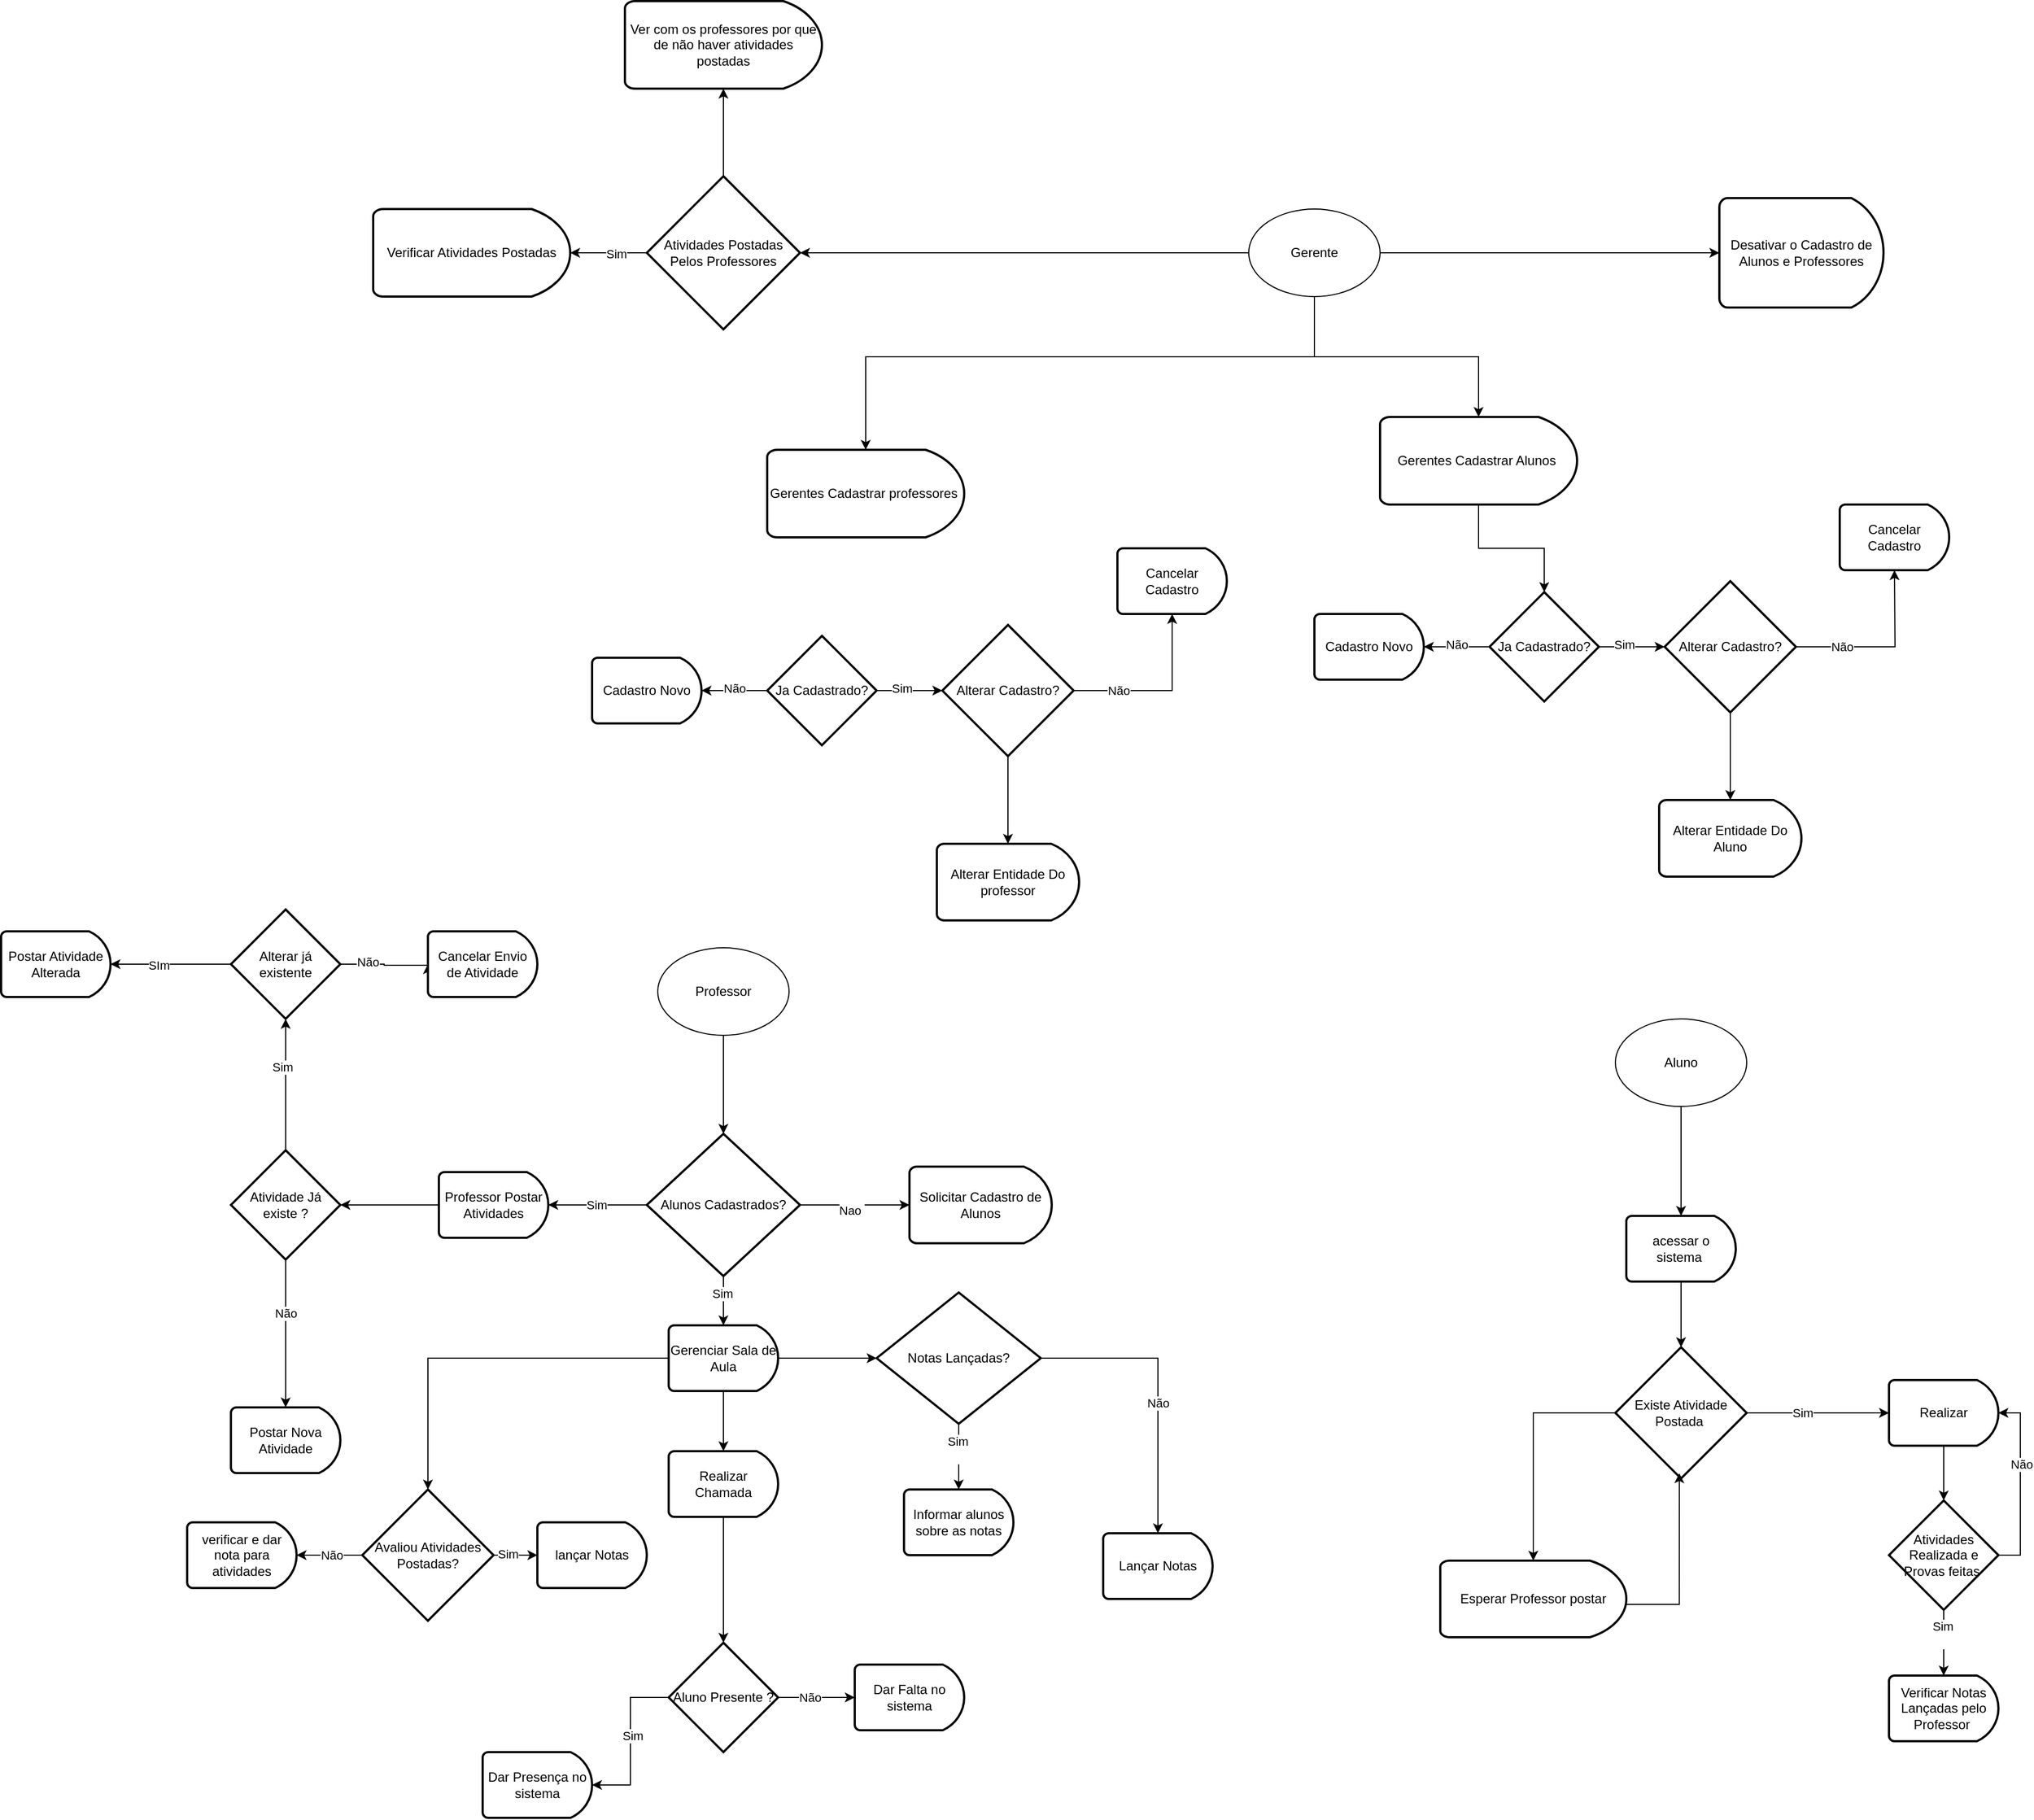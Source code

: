 <mxfile version="24.2.1" type="google">
  <diagram name="Página-1" id="Yb0hDS23cBhXOpqAHQGt">
    <mxGraphModel grid="1" page="1" gridSize="10" guides="1" tooltips="1" connect="1" arrows="1" fold="1" pageScale="1" pageWidth="827" pageHeight="1169" math="0" shadow="0">
      <root>
        <mxCell id="0" />
        <mxCell id="1" parent="0" />
        <mxCell id="ZUgNhIM9SgQCQhcOn5kj-23" style="edgeStyle=orthogonalEdgeStyle;rounded=0;orthogonalLoop=1;jettySize=auto;html=1;entryX=0.5;entryY=0;entryDx=0;entryDy=0;entryPerimeter=0;" edge="1" parent="1">
          <mxGeometry relative="1" as="geometry">
            <mxPoint x="480" y="560" as="sourcePoint" />
          </mxGeometry>
        </mxCell>
        <mxCell id="ZUgNhIM9SgQCQhcOn5kj-28" value="" style="edgeStyle=orthogonalEdgeStyle;rounded=0;orthogonalLoop=1;jettySize=auto;html=1;" edge="1" parent="1">
          <mxGeometry relative="1" as="geometry">
            <mxPoint x="580" y="670" as="targetPoint" />
          </mxGeometry>
        </mxCell>
        <mxCell id="ZUgNhIM9SgQCQhcOn5kj-43" style="edgeStyle=orthogonalEdgeStyle;rounded=0;orthogonalLoop=1;jettySize=auto;html=1;" edge="1" parent="1">
          <mxGeometry relative="1" as="geometry">
            <mxPoint x="720" y="700" as="sourcePoint" />
          </mxGeometry>
        </mxCell>
        <mxCell id="ZUgNhIM9SgQCQhcOn5kj-44" style="edgeStyle=orthogonalEdgeStyle;rounded=0;orthogonalLoop=1;jettySize=auto;html=1;entryX=0.5;entryY=0;entryDx=0;entryDy=0;entryPerimeter=0;" edge="1" parent="1">
          <mxGeometry relative="1" as="geometry">
            <mxPoint x="720" y="910" as="targetPoint" />
          </mxGeometry>
        </mxCell>
        <mxCell id="ZUgNhIM9SgQCQhcOn5kj-45" value="Sim" style="edgeLabel;html=1;align=center;verticalAlign=middle;resizable=0;points=[];" connectable="0" vertex="1" parent="ZUgNhIM9SgQCQhcOn5kj-44">
          <mxGeometry x="-0.194" relative="1" as="geometry">
            <mxPoint as="offset" />
          </mxGeometry>
        </mxCell>
        <mxCell id="ZUgNhIM9SgQCQhcOn5kj-48" style="edgeStyle=orthogonalEdgeStyle;rounded=0;orthogonalLoop=1;jettySize=auto;html=1;entryX=1;entryY=0.5;entryDx=0;entryDy=0;entryPerimeter=0;" edge="1" parent="1">
          <mxGeometry relative="1" as="geometry">
            <mxPoint x="770" y="670" as="targetPoint" />
            <Array as="points">
              <mxPoint x="790" y="800" />
              <mxPoint x="790" y="670" />
            </Array>
          </mxGeometry>
        </mxCell>
        <mxCell id="ZUgNhIM9SgQCQhcOn5kj-49" value="Não" style="edgeLabel;html=1;align=center;verticalAlign=middle;resizable=0;points=[];" connectable="0" vertex="1" parent="ZUgNhIM9SgQCQhcOn5kj-48">
          <mxGeometry x="0.283" y="-3" relative="1" as="geometry">
            <mxPoint as="offset" />
          </mxGeometry>
        </mxCell>
        <mxCell id="ZUgNhIM9SgQCQhcOn5kj-83" style="edgeStyle=orthogonalEdgeStyle;rounded=0;orthogonalLoop=1;jettySize=auto;html=1;" edge="1" parent="1" source="ZUgNhIM9SgQCQhcOn5kj-51" target="ZUgNhIM9SgQCQhcOn5kj-76">
          <mxGeometry relative="1" as="geometry" />
        </mxCell>
        <mxCell id="ZUgNhIM9SgQCQhcOn5kj-51" value="Professor" style="ellipse;whiteSpace=wrap;html=1;" vertex="1" parent="1">
          <mxGeometry x="320" y="295" width="120" height="80" as="geometry" />
        </mxCell>
        <mxCell id="ZUgNhIM9SgQCQhcOn5kj-68" style="edgeStyle=orthogonalEdgeStyle;rounded=0;orthogonalLoop=1;jettySize=auto;html=1;" edge="1" parent="1" source="ZUgNhIM9SgQCQhcOn5kj-52" target="ZUgNhIM9SgQCQhcOn5kj-63">
          <mxGeometry relative="1" as="geometry" />
        </mxCell>
        <mxCell id="ZUgNhIM9SgQCQhcOn5kj-52" value="Aluno" style="ellipse;whiteSpace=wrap;html=1;" vertex="1" parent="1">
          <mxGeometry x="1195" y="360" width="120" height="80" as="geometry" />
        </mxCell>
        <mxCell id="ZUgNhIM9SgQCQhcOn5kj-95" style="edgeStyle=orthogonalEdgeStyle;rounded=0;orthogonalLoop=1;jettySize=auto;html=1;" edge="1" parent="1" source="ZUgNhIM9SgQCQhcOn5kj-53" target="ZUgNhIM9SgQCQhcOn5kj-94">
          <mxGeometry relative="1" as="geometry" />
        </mxCell>
        <mxCell id="ZUgNhIM9SgQCQhcOn5kj-105" style="edgeStyle=orthogonalEdgeStyle;rounded=0;orthogonalLoop=1;jettySize=auto;html=1;" edge="1" parent="1" source="ZUgNhIM9SgQCQhcOn5kj-53" target="ZUgNhIM9SgQCQhcOn5kj-104">
          <mxGeometry relative="1" as="geometry" />
        </mxCell>
        <mxCell id="ZUgNhIM9SgQCQhcOn5kj-53" value="Gerente" style="ellipse;whiteSpace=wrap;html=1;" vertex="1" parent="1">
          <mxGeometry x="860" y="-380" width="120" height="80" as="geometry" />
        </mxCell>
        <mxCell id="ZUgNhIM9SgQCQhcOn5kj-61" style="edgeStyle=orthogonalEdgeStyle;rounded=0;orthogonalLoop=1;jettySize=auto;html=1;" edge="1" parent="1" source="ZUgNhIM9SgQCQhcOn5kj-53" target="ZUgNhIM9SgQCQhcOn5kj-56">
          <mxGeometry relative="1" as="geometry">
            <mxPoint x="920.027" y="-180" as="sourcePoint" />
            <Array as="points">
              <mxPoint x="920" y="-245" />
              <mxPoint x="510" y="-245" />
            </Array>
          </mxGeometry>
        </mxCell>
        <mxCell id="ZUgNhIM9SgQCQhcOn5kj-62" style="edgeStyle=orthogonalEdgeStyle;rounded=0;orthogonalLoop=1;jettySize=auto;html=1;" edge="1" parent="1" source="ZUgNhIM9SgQCQhcOn5kj-53" target="ZUgNhIM9SgQCQhcOn5kj-57">
          <mxGeometry relative="1" as="geometry">
            <mxPoint x="920.027" y="-180" as="sourcePoint" />
          </mxGeometry>
        </mxCell>
        <mxCell id="ZUgNhIM9SgQCQhcOn5kj-56" value="Gerentes Cadastrar professores&amp;nbsp;" style="strokeWidth=2;html=1;shape=mxgraph.flowchart.delay;whiteSpace=wrap;" vertex="1" parent="1">
          <mxGeometry x="420" y="-160" width="180" height="80" as="geometry" />
        </mxCell>
        <mxCell id="ZUgNhIM9SgQCQhcOn5kj-139" style="edgeStyle=orthogonalEdgeStyle;rounded=0;orthogonalLoop=1;jettySize=auto;html=1;" edge="1" parent="1" source="ZUgNhIM9SgQCQhcOn5kj-57" target="ZUgNhIM9SgQCQhcOn5kj-131">
          <mxGeometry relative="1" as="geometry" />
        </mxCell>
        <mxCell id="ZUgNhIM9SgQCQhcOn5kj-57" value="Gerentes Cadastrar Alunos&amp;nbsp;" style="strokeWidth=2;html=1;shape=mxgraph.flowchart.delay;whiteSpace=wrap;" vertex="1" parent="1">
          <mxGeometry x="980" y="-190" width="180" height="80" as="geometry" />
        </mxCell>
        <mxCell id="ZUgNhIM9SgQCQhcOn5kj-69" style="edgeStyle=orthogonalEdgeStyle;rounded=0;orthogonalLoop=1;jettySize=auto;html=1;" edge="1" parent="1" source="ZUgNhIM9SgQCQhcOn5kj-63" target="ZUgNhIM9SgQCQhcOn5kj-64">
          <mxGeometry relative="1" as="geometry" />
        </mxCell>
        <mxCell id="ZUgNhIM9SgQCQhcOn5kj-63" value="acessar o sistema&amp;nbsp;" style="strokeWidth=2;html=1;shape=mxgraph.flowchart.delay;whiteSpace=wrap;" vertex="1" parent="1">
          <mxGeometry x="1205" y="540" width="100" height="60" as="geometry" />
        </mxCell>
        <mxCell id="ZUgNhIM9SgQCQhcOn5kj-70" style="edgeStyle=orthogonalEdgeStyle;rounded=0;orthogonalLoop=1;jettySize=auto;html=1;" edge="1" parent="1" source="ZUgNhIM9SgQCQhcOn5kj-64" target="ZUgNhIM9SgQCQhcOn5kj-65">
          <mxGeometry relative="1" as="geometry" />
        </mxCell>
        <mxCell id="ZUgNhIM9SgQCQhcOn5kj-176" value="Sim" style="edgeLabel;html=1;align=center;verticalAlign=middle;resizable=0;points=[];" connectable="0" vertex="1" parent="ZUgNhIM9SgQCQhcOn5kj-70">
          <mxGeometry x="-0.221" relative="1" as="geometry">
            <mxPoint as="offset" />
          </mxGeometry>
        </mxCell>
        <mxCell id="ZUgNhIM9SgQCQhcOn5kj-177" style="edgeStyle=orthogonalEdgeStyle;rounded=0;orthogonalLoop=1;jettySize=auto;html=1;" edge="1" parent="1" source="ZUgNhIM9SgQCQhcOn5kj-64" target="ZUgNhIM9SgQCQhcOn5kj-178">
          <mxGeometry relative="1" as="geometry">
            <mxPoint x="1115" y="855" as="targetPoint" />
            <Array as="points">
              <mxPoint x="1120" y="720" />
            </Array>
          </mxGeometry>
        </mxCell>
        <mxCell id="ZUgNhIM9SgQCQhcOn5kj-64" value="Existe Atividade Postada&amp;nbsp;" style="strokeWidth=2;html=1;shape=mxgraph.flowchart.decision;whiteSpace=wrap;" vertex="1" parent="1">
          <mxGeometry x="1195" y="660" width="120" height="120" as="geometry" />
        </mxCell>
        <mxCell id="ZUgNhIM9SgQCQhcOn5kj-71" style="edgeStyle=orthogonalEdgeStyle;rounded=0;orthogonalLoop=1;jettySize=auto;html=1;" edge="1" parent="1" source="ZUgNhIM9SgQCQhcOn5kj-65" target="ZUgNhIM9SgQCQhcOn5kj-67">
          <mxGeometry relative="1" as="geometry" />
        </mxCell>
        <mxCell id="ZUgNhIM9SgQCQhcOn5kj-65" value="Realizar" style="strokeWidth=2;html=1;shape=mxgraph.flowchart.delay;whiteSpace=wrap;" vertex="1" parent="1">
          <mxGeometry x="1445" y="690" width="100" height="60" as="geometry" />
        </mxCell>
        <mxCell id="ZUgNhIM9SgQCQhcOn5kj-66" value="Verificar Notas Lançadas pelo Professor&amp;nbsp;" style="strokeWidth=2;html=1;shape=mxgraph.flowchart.delay;whiteSpace=wrap;" vertex="1" parent="1">
          <mxGeometry x="1445" y="960" width="100" height="60" as="geometry" />
        </mxCell>
        <mxCell id="ZUgNhIM9SgQCQhcOn5kj-72" style="edgeStyle=orthogonalEdgeStyle;rounded=0;orthogonalLoop=1;jettySize=auto;html=1;" edge="1" parent="1" source="ZUgNhIM9SgQCQhcOn5kj-67" target="ZUgNhIM9SgQCQhcOn5kj-66">
          <mxGeometry relative="1" as="geometry" />
        </mxCell>
        <mxCell id="ZUgNhIM9SgQCQhcOn5kj-142" value="Sim&lt;div&gt;&lt;br&gt;&lt;/div&gt;" style="edgeLabel;html=1;align=center;verticalAlign=middle;resizable=0;points=[];" connectable="0" vertex="1" parent="ZUgNhIM9SgQCQhcOn5kj-72">
          <mxGeometry x="-0.27" y="-1" relative="1" as="geometry">
            <mxPoint as="offset" />
          </mxGeometry>
        </mxCell>
        <mxCell id="ZUgNhIM9SgQCQhcOn5kj-67" value="Atividades Realizada e Provas feitas&amp;nbsp;" style="strokeWidth=2;html=1;shape=mxgraph.flowchart.decision;whiteSpace=wrap;" vertex="1" parent="1">
          <mxGeometry x="1445" y="800" width="100" height="100" as="geometry" />
        </mxCell>
        <mxCell id="ZUgNhIM9SgQCQhcOn5kj-86" style="edgeStyle=orthogonalEdgeStyle;rounded=0;orthogonalLoop=1;jettySize=auto;html=1;" edge="1" parent="1" source="ZUgNhIM9SgQCQhcOn5kj-76" target="ZUgNhIM9SgQCQhcOn5kj-77">
          <mxGeometry relative="1" as="geometry" />
        </mxCell>
        <mxCell id="ZUgNhIM9SgQCQhcOn5kj-87" value="Sim" style="edgeLabel;html=1;align=center;verticalAlign=middle;resizable=0;points=[];" connectable="0" vertex="1" parent="ZUgNhIM9SgQCQhcOn5kj-86">
          <mxGeometry x="0.021" relative="1" as="geometry">
            <mxPoint as="offset" />
          </mxGeometry>
        </mxCell>
        <mxCell id="ZUgNhIM9SgQCQhcOn5kj-88" style="edgeStyle=orthogonalEdgeStyle;rounded=0;orthogonalLoop=1;jettySize=auto;html=1;" edge="1" parent="1" source="ZUgNhIM9SgQCQhcOn5kj-76" target="ZUgNhIM9SgQCQhcOn5kj-80">
          <mxGeometry relative="1" as="geometry" />
        </mxCell>
        <mxCell id="ZUgNhIM9SgQCQhcOn5kj-126" value="Sim" style="edgeLabel;html=1;align=center;verticalAlign=middle;resizable=0;points=[];" connectable="0" vertex="1" parent="ZUgNhIM9SgQCQhcOn5kj-88">
          <mxGeometry x="-0.319" y="-1" relative="1" as="geometry">
            <mxPoint as="offset" />
          </mxGeometry>
        </mxCell>
        <mxCell id="ZUgNhIM9SgQCQhcOn5kj-123" style="edgeStyle=orthogonalEdgeStyle;rounded=0;orthogonalLoop=1;jettySize=auto;html=1;" edge="1" parent="1" source="ZUgNhIM9SgQCQhcOn5kj-76" target="ZUgNhIM9SgQCQhcOn5kj-125">
          <mxGeometry relative="1" as="geometry">
            <mxPoint x="640.0" y="530" as="targetPoint" />
          </mxGeometry>
        </mxCell>
        <mxCell id="ZUgNhIM9SgQCQhcOn5kj-124" value="Nao&amp;nbsp;" style="edgeLabel;html=1;align=center;verticalAlign=middle;resizable=0;points=[];" connectable="0" vertex="1" parent="ZUgNhIM9SgQCQhcOn5kj-123">
          <mxGeometry x="-0.066" y="-5" relative="1" as="geometry">
            <mxPoint as="offset" />
          </mxGeometry>
        </mxCell>
        <mxCell id="ZUgNhIM9SgQCQhcOn5kj-76" value="Alunos Cadastrados?" style="strokeWidth=2;html=1;shape=mxgraph.flowchart.decision;whiteSpace=wrap;" vertex="1" parent="1">
          <mxGeometry x="310" y="465" width="140" height="130" as="geometry" />
        </mxCell>
        <mxCell id="ZUgNhIM9SgQCQhcOn5kj-144" style="edgeStyle=orthogonalEdgeStyle;rounded=0;orthogonalLoop=1;jettySize=auto;html=1;" edge="1" parent="1" source="ZUgNhIM9SgQCQhcOn5kj-77" target="ZUgNhIM9SgQCQhcOn5kj-143">
          <mxGeometry relative="1" as="geometry" />
        </mxCell>
        <mxCell id="ZUgNhIM9SgQCQhcOn5kj-77" value="Professor Postar Atividades" style="strokeWidth=2;html=1;shape=mxgraph.flowchart.delay;whiteSpace=wrap;" vertex="1" parent="1">
          <mxGeometry x="120" y="500" width="100" height="60" as="geometry" />
        </mxCell>
        <mxCell id="ZUgNhIM9SgQCQhcOn5kj-90" style="edgeStyle=orthogonalEdgeStyle;rounded=0;orthogonalLoop=1;jettySize=auto;html=1;" edge="1" parent="1" source="ZUgNhIM9SgQCQhcOn5kj-80" target="ZUgNhIM9SgQCQhcOn5kj-82">
          <mxGeometry relative="1" as="geometry" />
        </mxCell>
        <mxCell id="ZUgNhIM9SgQCQhcOn5kj-159" style="edgeStyle=orthogonalEdgeStyle;rounded=0;orthogonalLoop=1;jettySize=auto;html=1;" edge="1" parent="1" source="ZUgNhIM9SgQCQhcOn5kj-80" target="ZUgNhIM9SgQCQhcOn5kj-158">
          <mxGeometry relative="1" as="geometry" />
        </mxCell>
        <mxCell id="ZUgNhIM9SgQCQhcOn5kj-182" style="edgeStyle=orthogonalEdgeStyle;rounded=0;orthogonalLoop=1;jettySize=auto;html=1;" edge="1" parent="1" source="ZUgNhIM9SgQCQhcOn5kj-80" target="ZUgNhIM9SgQCQhcOn5kj-183">
          <mxGeometry relative="1" as="geometry">
            <mxPoint x="140" y="840" as="targetPoint" />
          </mxGeometry>
        </mxCell>
        <mxCell id="ZUgNhIM9SgQCQhcOn5kj-80" value="Gerenciar Sala de Aula" style="strokeWidth=2;html=1;shape=mxgraph.flowchart.delay;whiteSpace=wrap;" vertex="1" parent="1">
          <mxGeometry x="330" y="640" width="100" height="60" as="geometry" />
        </mxCell>
        <mxCell id="ZUgNhIM9SgQCQhcOn5kj-81" value="Lançar Notas" style="strokeWidth=2;html=1;shape=mxgraph.flowchart.delay;whiteSpace=wrap;" vertex="1" parent="1">
          <mxGeometry x="727" y="830" width="100" height="60" as="geometry" />
        </mxCell>
        <mxCell id="ZUgNhIM9SgQCQhcOn5kj-170" style="edgeStyle=orthogonalEdgeStyle;rounded=0;orthogonalLoop=1;jettySize=auto;html=1;" edge="1" parent="1" source="ZUgNhIM9SgQCQhcOn5kj-82" target="ZUgNhIM9SgQCQhcOn5kj-167">
          <mxGeometry relative="1" as="geometry" />
        </mxCell>
        <mxCell id="ZUgNhIM9SgQCQhcOn5kj-82" value="Realizar Chamada" style="strokeWidth=2;html=1;shape=mxgraph.flowchart.delay;whiteSpace=wrap;" vertex="1" parent="1">
          <mxGeometry x="330" y="755" width="100" height="60" as="geometry" />
        </mxCell>
        <mxCell id="ZUgNhIM9SgQCQhcOn5kj-92" value="Verificar Atividades Postadas" style="strokeWidth=2;html=1;shape=mxgraph.flowchart.delay;whiteSpace=wrap;" vertex="1" parent="1">
          <mxGeometry x="60" y="-380" width="180" height="80" as="geometry" />
        </mxCell>
        <mxCell id="ZUgNhIM9SgQCQhcOn5kj-96" style="edgeStyle=orthogonalEdgeStyle;rounded=0;orthogonalLoop=1;jettySize=auto;html=1;" edge="1" parent="1" source="ZUgNhIM9SgQCQhcOn5kj-94" target="ZUgNhIM9SgQCQhcOn5kj-92">
          <mxGeometry relative="1" as="geometry" />
        </mxCell>
        <mxCell id="ZUgNhIM9SgQCQhcOn5kj-97" value="Sim" style="edgeLabel;html=1;align=center;verticalAlign=middle;resizable=0;points=[];" connectable="0" vertex="1" parent="ZUgNhIM9SgQCQhcOn5kj-96">
          <mxGeometry x="-0.179" y="1" relative="1" as="geometry">
            <mxPoint as="offset" />
          </mxGeometry>
        </mxCell>
        <mxCell id="ZUgNhIM9SgQCQhcOn5kj-174" style="edgeStyle=orthogonalEdgeStyle;rounded=0;orthogonalLoop=1;jettySize=auto;html=1;" edge="1" parent="1" source="ZUgNhIM9SgQCQhcOn5kj-94">
          <mxGeometry relative="1" as="geometry">
            <mxPoint x="380" y="-490" as="targetPoint" />
          </mxGeometry>
        </mxCell>
        <mxCell id="ZUgNhIM9SgQCQhcOn5kj-94" value="Atividades Postadas Pelos Professores" style="strokeWidth=2;html=1;shape=mxgraph.flowchart.decision;whiteSpace=wrap;" vertex="1" parent="1">
          <mxGeometry x="310" y="-410" width="140" height="140" as="geometry" />
        </mxCell>
        <mxCell id="ZUgNhIM9SgQCQhcOn5kj-104" value="Desativar o Cadastro de Alunos e Professores" style="strokeWidth=2;html=1;shape=mxgraph.flowchart.delay;whiteSpace=wrap;" vertex="1" parent="1">
          <mxGeometry x="1290" y="-390" width="150" height="100" as="geometry" />
        </mxCell>
        <mxCell id="ZUgNhIM9SgQCQhcOn5kj-110" style="edgeStyle=orthogonalEdgeStyle;rounded=0;orthogonalLoop=1;jettySize=auto;html=1;" edge="1" parent="1" source="ZUgNhIM9SgQCQhcOn5kj-106" target="ZUgNhIM9SgQCQhcOn5kj-109">
          <mxGeometry relative="1" as="geometry" />
        </mxCell>
        <mxCell id="ZUgNhIM9SgQCQhcOn5kj-111" value="Não" style="edgeLabel;html=1;align=center;verticalAlign=middle;resizable=0;points=[];" connectable="0" vertex="1" parent="ZUgNhIM9SgQCQhcOn5kj-110">
          <mxGeometry x="0.002" y="-2" relative="1" as="geometry">
            <mxPoint as="offset" />
          </mxGeometry>
        </mxCell>
        <mxCell id="ZUgNhIM9SgQCQhcOn5kj-114" style="edgeStyle=orthogonalEdgeStyle;rounded=0;orthogonalLoop=1;jettySize=auto;html=1;" edge="1" parent="1" source="ZUgNhIM9SgQCQhcOn5kj-106" target="ZUgNhIM9SgQCQhcOn5kj-113">
          <mxGeometry relative="1" as="geometry" />
        </mxCell>
        <mxCell id="ZUgNhIM9SgQCQhcOn5kj-115" value="Sim" style="edgeLabel;html=1;align=center;verticalAlign=middle;resizable=0;points=[];" connectable="0" vertex="1" parent="ZUgNhIM9SgQCQhcOn5kj-114">
          <mxGeometry x="-0.243" y="2" relative="1" as="geometry">
            <mxPoint as="offset" />
          </mxGeometry>
        </mxCell>
        <mxCell id="ZUgNhIM9SgQCQhcOn5kj-106" value="Ja Cadastrado?" style="strokeWidth=2;html=1;shape=mxgraph.flowchart.decision;whiteSpace=wrap;" vertex="1" parent="1">
          <mxGeometry x="420" y="10" width="100" height="100" as="geometry" />
        </mxCell>
        <mxCell id="ZUgNhIM9SgQCQhcOn5kj-109" value="Cadastro Novo" style="strokeWidth=2;html=1;shape=mxgraph.flowchart.delay;whiteSpace=wrap;" vertex="1" parent="1">
          <mxGeometry x="260" y="30" width="100" height="60" as="geometry" />
        </mxCell>
        <mxCell id="ZUgNhIM9SgQCQhcOn5kj-118" style="edgeStyle=orthogonalEdgeStyle;rounded=0;orthogonalLoop=1;jettySize=auto;html=1;" edge="1" parent="1" source="ZUgNhIM9SgQCQhcOn5kj-113" target="ZUgNhIM9SgQCQhcOn5kj-120">
          <mxGeometry relative="1" as="geometry">
            <mxPoint x="780.0" y="-10" as="targetPoint" />
          </mxGeometry>
        </mxCell>
        <mxCell id="ZUgNhIM9SgQCQhcOn5kj-119" value="Não" style="edgeLabel;html=1;align=center;verticalAlign=middle;resizable=0;points=[];" connectable="0" vertex="1" parent="ZUgNhIM9SgQCQhcOn5kj-118">
          <mxGeometry x="-0.485" relative="1" as="geometry">
            <mxPoint as="offset" />
          </mxGeometry>
        </mxCell>
        <mxCell id="ZUgNhIM9SgQCQhcOn5kj-121" style="edgeStyle=orthogonalEdgeStyle;rounded=0;orthogonalLoop=1;jettySize=auto;html=1;" edge="1" parent="1" source="ZUgNhIM9SgQCQhcOn5kj-113" target="ZUgNhIM9SgQCQhcOn5kj-122">
          <mxGeometry relative="1" as="geometry">
            <mxPoint x="640.0" y="190" as="targetPoint" />
          </mxGeometry>
        </mxCell>
        <mxCell id="ZUgNhIM9SgQCQhcOn5kj-113" value="Alterar Cadastro?" style="strokeWidth=2;html=1;shape=mxgraph.flowchart.decision;whiteSpace=wrap;" vertex="1" parent="1">
          <mxGeometry x="580" width="120" height="120" as="geometry" />
        </mxCell>
        <mxCell id="ZUgNhIM9SgQCQhcOn5kj-120" value="Cancelar Cadastro" style="strokeWidth=2;html=1;shape=mxgraph.flowchart.delay;whiteSpace=wrap;" vertex="1" parent="1">
          <mxGeometry x="740" y="-70" width="100" height="60" as="geometry" />
        </mxCell>
        <mxCell id="ZUgNhIM9SgQCQhcOn5kj-122" value="Alterar Entidade Do professor" style="strokeWidth=2;html=1;shape=mxgraph.flowchart.delay;whiteSpace=wrap;" vertex="1" parent="1">
          <mxGeometry x="575" y="200" width="130" height="70" as="geometry" />
        </mxCell>
        <mxCell id="ZUgNhIM9SgQCQhcOn5kj-125" value="Solicitar Cadastro de Alunos" style="strokeWidth=2;html=1;shape=mxgraph.flowchart.delay;whiteSpace=wrap;" vertex="1" parent="1">
          <mxGeometry x="550" y="495" width="130" height="70" as="geometry" />
        </mxCell>
        <mxCell id="ZUgNhIM9SgQCQhcOn5kj-127" style="edgeStyle=orthogonalEdgeStyle;rounded=0;orthogonalLoop=1;jettySize=auto;html=1;" edge="1" parent="1" source="ZUgNhIM9SgQCQhcOn5kj-131" target="ZUgNhIM9SgQCQhcOn5kj-132">
          <mxGeometry relative="1" as="geometry" />
        </mxCell>
        <mxCell id="ZUgNhIM9SgQCQhcOn5kj-128" value="Não" style="edgeLabel;html=1;align=center;verticalAlign=middle;resizable=0;points=[];" connectable="0" vertex="1" parent="ZUgNhIM9SgQCQhcOn5kj-127">
          <mxGeometry x="0.002" y="-2" relative="1" as="geometry">
            <mxPoint as="offset" />
          </mxGeometry>
        </mxCell>
        <mxCell id="ZUgNhIM9SgQCQhcOn5kj-129" style="edgeStyle=orthogonalEdgeStyle;rounded=0;orthogonalLoop=1;jettySize=auto;html=1;" edge="1" parent="1" source="ZUgNhIM9SgQCQhcOn5kj-131" target="ZUgNhIM9SgQCQhcOn5kj-136">
          <mxGeometry relative="1" as="geometry" />
        </mxCell>
        <mxCell id="ZUgNhIM9SgQCQhcOn5kj-130" value="Sim" style="edgeLabel;html=1;align=center;verticalAlign=middle;resizable=0;points=[];" connectable="0" vertex="1" parent="ZUgNhIM9SgQCQhcOn5kj-129">
          <mxGeometry x="-0.243" y="2" relative="1" as="geometry">
            <mxPoint as="offset" />
          </mxGeometry>
        </mxCell>
        <mxCell id="ZUgNhIM9SgQCQhcOn5kj-131" value="Ja Cadastrado?" style="strokeWidth=2;html=1;shape=mxgraph.flowchart.decision;whiteSpace=wrap;" vertex="1" parent="1">
          <mxGeometry x="1080" y="-30" width="100" height="100" as="geometry" />
        </mxCell>
        <mxCell id="ZUgNhIM9SgQCQhcOn5kj-132" value="Cadastro Novo" style="strokeWidth=2;html=1;shape=mxgraph.flowchart.delay;whiteSpace=wrap;" vertex="1" parent="1">
          <mxGeometry x="920" y="-10" width="100" height="60" as="geometry" />
        </mxCell>
        <mxCell id="ZUgNhIM9SgQCQhcOn5kj-133" style="edgeStyle=orthogonalEdgeStyle;rounded=0;orthogonalLoop=1;jettySize=auto;html=1;" edge="1" parent="1" source="ZUgNhIM9SgQCQhcOn5kj-136">
          <mxGeometry relative="1" as="geometry">
            <mxPoint x="1450" y="-50" as="targetPoint" />
          </mxGeometry>
        </mxCell>
        <mxCell id="ZUgNhIM9SgQCQhcOn5kj-134" value="Não" style="edgeLabel;html=1;align=center;verticalAlign=middle;resizable=0;points=[];" connectable="0" vertex="1" parent="ZUgNhIM9SgQCQhcOn5kj-133">
          <mxGeometry x="-0.485" relative="1" as="geometry">
            <mxPoint as="offset" />
          </mxGeometry>
        </mxCell>
        <mxCell id="ZUgNhIM9SgQCQhcOn5kj-135" style="edgeStyle=orthogonalEdgeStyle;rounded=0;orthogonalLoop=1;jettySize=auto;html=1;" edge="1" parent="1" source="ZUgNhIM9SgQCQhcOn5kj-136" target="ZUgNhIM9SgQCQhcOn5kj-137">
          <mxGeometry relative="1" as="geometry">
            <mxPoint x="1300.0" y="150" as="targetPoint" />
          </mxGeometry>
        </mxCell>
        <mxCell id="ZUgNhIM9SgQCQhcOn5kj-136" value="Alterar Cadastro?" style="strokeWidth=2;html=1;shape=mxgraph.flowchart.decision;whiteSpace=wrap;" vertex="1" parent="1">
          <mxGeometry x="1240" y="-40" width="120" height="120" as="geometry" />
        </mxCell>
        <mxCell id="ZUgNhIM9SgQCQhcOn5kj-137" value="Alterar Entidade Do Aluno" style="strokeWidth=2;html=1;shape=mxgraph.flowchart.delay;whiteSpace=wrap;" vertex="1" parent="1">
          <mxGeometry x="1235" y="160" width="130" height="70" as="geometry" />
        </mxCell>
        <mxCell id="ZUgNhIM9SgQCQhcOn5kj-138" value="Cancelar Cadastro" style="strokeWidth=2;html=1;shape=mxgraph.flowchart.delay;whiteSpace=wrap;" vertex="1" parent="1">
          <mxGeometry x="1400" y="-110" width="100" height="60" as="geometry" />
        </mxCell>
        <mxCell id="ZUgNhIM9SgQCQhcOn5kj-140" style="edgeStyle=orthogonalEdgeStyle;rounded=0;orthogonalLoop=1;jettySize=auto;html=1;entryX=1;entryY=0.5;entryDx=0;entryDy=0;entryPerimeter=0;" edge="1" parent="1" source="ZUgNhIM9SgQCQhcOn5kj-67" target="ZUgNhIM9SgQCQhcOn5kj-65">
          <mxGeometry relative="1" as="geometry">
            <Array as="points">
              <mxPoint x="1565" y="850" />
              <mxPoint x="1565" y="720" />
            </Array>
          </mxGeometry>
        </mxCell>
        <mxCell id="ZUgNhIM9SgQCQhcOn5kj-141" value="Não" style="edgeLabel;html=1;align=center;verticalAlign=middle;resizable=0;points=[];" connectable="0" vertex="1" parent="ZUgNhIM9SgQCQhcOn5kj-140">
          <mxGeometry x="0.22" y="-1" relative="1" as="geometry">
            <mxPoint as="offset" />
          </mxGeometry>
        </mxCell>
        <mxCell id="ZUgNhIM9SgQCQhcOn5kj-145" style="edgeStyle=orthogonalEdgeStyle;rounded=0;orthogonalLoop=1;jettySize=auto;html=1;" edge="1" parent="1" source="ZUgNhIM9SgQCQhcOn5kj-143" target="ZUgNhIM9SgQCQhcOn5kj-150">
          <mxGeometry relative="1" as="geometry">
            <mxPoint x="-20.0" y="360" as="targetPoint" />
          </mxGeometry>
        </mxCell>
        <mxCell id="ZUgNhIM9SgQCQhcOn5kj-146" value="Sim" style="edgeLabel;html=1;align=center;verticalAlign=middle;resizable=0;points=[];" connectable="0" vertex="1" parent="ZUgNhIM9SgQCQhcOn5kj-145">
          <mxGeometry x="0.267" y="3" relative="1" as="geometry">
            <mxPoint as="offset" />
          </mxGeometry>
        </mxCell>
        <mxCell id="ZUgNhIM9SgQCQhcOn5kj-147" style="edgeStyle=orthogonalEdgeStyle;rounded=0;orthogonalLoop=1;jettySize=auto;html=1;" edge="1" parent="1" source="ZUgNhIM9SgQCQhcOn5kj-143" target="ZUgNhIM9SgQCQhcOn5kj-157">
          <mxGeometry relative="1" as="geometry">
            <mxPoint x="-20.0" y="720" as="targetPoint" />
          </mxGeometry>
        </mxCell>
        <mxCell id="ZUgNhIM9SgQCQhcOn5kj-148" value="Não" style="edgeLabel;html=1;align=center;verticalAlign=middle;resizable=0;points=[];" connectable="0" vertex="1" parent="ZUgNhIM9SgQCQhcOn5kj-147">
          <mxGeometry x="-0.279" relative="1" as="geometry">
            <mxPoint as="offset" />
          </mxGeometry>
        </mxCell>
        <mxCell id="ZUgNhIM9SgQCQhcOn5kj-143" value="Atividade Já existe ?" style="strokeWidth=2;html=1;shape=mxgraph.flowchart.decision;whiteSpace=wrap;" vertex="1" parent="1">
          <mxGeometry x="-70" y="480" width="100" height="100" as="geometry" />
        </mxCell>
        <mxCell id="ZUgNhIM9SgQCQhcOn5kj-151" style="edgeStyle=orthogonalEdgeStyle;rounded=0;orthogonalLoop=1;jettySize=auto;html=1;" edge="1" parent="1" source="ZUgNhIM9SgQCQhcOn5kj-150">
          <mxGeometry relative="1" as="geometry">
            <mxPoint x="-180.0" y="310" as="targetPoint" />
          </mxGeometry>
        </mxCell>
        <mxCell id="ZUgNhIM9SgQCQhcOn5kj-152" value="SIm" style="edgeLabel;html=1;align=center;verticalAlign=middle;resizable=0;points=[];" connectable="0" vertex="1" parent="ZUgNhIM9SgQCQhcOn5kj-151">
          <mxGeometry x="0.216" relative="1" as="geometry">
            <mxPoint as="offset" />
          </mxGeometry>
        </mxCell>
        <mxCell id="ZUgNhIM9SgQCQhcOn5kj-154" style="edgeStyle=orthogonalEdgeStyle;rounded=0;orthogonalLoop=1;jettySize=auto;html=1;" edge="1" parent="1" source="ZUgNhIM9SgQCQhcOn5kj-150">
          <mxGeometry relative="1" as="geometry">
            <mxPoint x="110.0" y="310" as="targetPoint" />
            <Array as="points">
              <mxPoint x="70" y="310" />
              <mxPoint x="110" y="311" />
            </Array>
          </mxGeometry>
        </mxCell>
        <mxCell id="ZUgNhIM9SgQCQhcOn5kj-156" value="Não" style="edgeLabel;html=1;align=center;verticalAlign=middle;resizable=0;points=[];" connectable="0" vertex="1" parent="ZUgNhIM9SgQCQhcOn5kj-154">
          <mxGeometry x="-0.387" y="2" relative="1" as="geometry">
            <mxPoint as="offset" />
          </mxGeometry>
        </mxCell>
        <mxCell id="ZUgNhIM9SgQCQhcOn5kj-150" value="Alterar já existente" style="strokeWidth=2;html=1;shape=mxgraph.flowchart.decision;whiteSpace=wrap;" vertex="1" parent="1">
          <mxGeometry x="-70" y="260" width="100" height="100" as="geometry" />
        </mxCell>
        <mxCell id="ZUgNhIM9SgQCQhcOn5kj-153" value="Postar Atividade Alterada" style="strokeWidth=2;html=1;shape=mxgraph.flowchart.delay;whiteSpace=wrap;" vertex="1" parent="1">
          <mxGeometry x="-280" y="280" width="100" height="60" as="geometry" />
        </mxCell>
        <mxCell id="ZUgNhIM9SgQCQhcOn5kj-155" value="Cancelar Envio de Atividade" style="strokeWidth=2;html=1;shape=mxgraph.flowchart.delay;whiteSpace=wrap;" vertex="1" parent="1">
          <mxGeometry x="110" y="280" width="100" height="60" as="geometry" />
        </mxCell>
        <mxCell id="ZUgNhIM9SgQCQhcOn5kj-157" value="Postar Nova Atividade" style="strokeWidth=2;html=1;shape=mxgraph.flowchart.delay;whiteSpace=wrap;" vertex="1" parent="1">
          <mxGeometry x="-70" y="715" width="100" height="60" as="geometry" />
        </mxCell>
        <mxCell id="ZUgNhIM9SgQCQhcOn5kj-160" style="edgeStyle=orthogonalEdgeStyle;rounded=0;orthogonalLoop=1;jettySize=auto;html=1;" edge="1" parent="1" source="ZUgNhIM9SgQCQhcOn5kj-158" target="ZUgNhIM9SgQCQhcOn5kj-81">
          <mxGeometry relative="1" as="geometry" />
        </mxCell>
        <mxCell id="ZUgNhIM9SgQCQhcOn5kj-162" value="Não" style="edgeLabel;html=1;align=center;verticalAlign=middle;resizable=0;points=[];" connectable="0" vertex="1" parent="ZUgNhIM9SgQCQhcOn5kj-160">
          <mxGeometry x="0.109" relative="1" as="geometry">
            <mxPoint as="offset" />
          </mxGeometry>
        </mxCell>
        <mxCell id="ZUgNhIM9SgQCQhcOn5kj-165" style="edgeStyle=orthogonalEdgeStyle;rounded=0;orthogonalLoop=1;jettySize=auto;html=1;" edge="1" parent="1" source="ZUgNhIM9SgQCQhcOn5kj-158" target="ZUgNhIM9SgQCQhcOn5kj-164">
          <mxGeometry relative="1" as="geometry" />
        </mxCell>
        <mxCell id="ZUgNhIM9SgQCQhcOn5kj-166" value="Sim&lt;div&gt;&lt;br&gt;&lt;/div&gt;" style="edgeLabel;html=1;align=center;verticalAlign=middle;resizable=0;points=[];" connectable="0" vertex="1" parent="ZUgNhIM9SgQCQhcOn5kj-165">
          <mxGeometry x="-0.257" y="-1" relative="1" as="geometry">
            <mxPoint as="offset" />
          </mxGeometry>
        </mxCell>
        <mxCell id="ZUgNhIM9SgQCQhcOn5kj-158" value="Notas Lançadas?" style="strokeWidth=2;html=1;shape=mxgraph.flowchart.decision;whiteSpace=wrap;" vertex="1" parent="1">
          <mxGeometry x="520" y="610" width="150" height="120" as="geometry" />
        </mxCell>
        <mxCell id="ZUgNhIM9SgQCQhcOn5kj-164" value="Informar alunos sobre as notas" style="strokeWidth=2;html=1;shape=mxgraph.flowchart.delay;whiteSpace=wrap;" vertex="1" parent="1">
          <mxGeometry x="545" y="790" width="100" height="60" as="geometry" />
        </mxCell>
        <mxCell id="ZUgNhIM9SgQCQhcOn5kj-168" style="edgeStyle=orthogonalEdgeStyle;rounded=0;orthogonalLoop=1;jettySize=auto;html=1;" edge="1" parent="1" source="ZUgNhIM9SgQCQhcOn5kj-167" target="ZUgNhIM9SgQCQhcOn5kj-169">
          <mxGeometry relative="1" as="geometry">
            <mxPoint x="390" y="900" as="targetPoint" />
          </mxGeometry>
        </mxCell>
        <mxCell id="ZUgNhIM9SgQCQhcOn5kj-171" value="Não" style="edgeLabel;html=1;align=center;verticalAlign=middle;resizable=0;points=[];" connectable="0" vertex="1" parent="ZUgNhIM9SgQCQhcOn5kj-168">
          <mxGeometry x="-0.175" relative="1" as="geometry">
            <mxPoint as="offset" />
          </mxGeometry>
        </mxCell>
        <mxCell id="ZUgNhIM9SgQCQhcOn5kj-172" style="edgeStyle=orthogonalEdgeStyle;rounded=0;orthogonalLoop=1;jettySize=auto;html=1;" edge="1" parent="1" source="ZUgNhIM9SgQCQhcOn5kj-167" target="ZUgNhIM9SgQCQhcOn5kj-173">
          <mxGeometry relative="1" as="geometry">
            <mxPoint x="150" y="900" as="targetPoint" />
          </mxGeometry>
        </mxCell>
        <mxCell id="ZUgNhIM9SgQCQhcOn5kj-180" value="Sim" style="edgeLabel;html=1;align=center;verticalAlign=middle;resizable=0;points=[];" connectable="0" vertex="1" parent="ZUgNhIM9SgQCQhcOn5kj-172">
          <mxGeometry x="-0.068" y="2" relative="1" as="geometry">
            <mxPoint as="offset" />
          </mxGeometry>
        </mxCell>
        <mxCell id="ZUgNhIM9SgQCQhcOn5kj-167" value="Aluno Presente ?" style="strokeWidth=2;html=1;shape=mxgraph.flowchart.decision;whiteSpace=wrap;" vertex="1" parent="1">
          <mxGeometry x="330" y="930" width="100" height="100" as="geometry" />
        </mxCell>
        <mxCell id="ZUgNhIM9SgQCQhcOn5kj-169" value="Dar Falta no sistema" style="strokeWidth=2;html=1;shape=mxgraph.flowchart.delay;whiteSpace=wrap;" vertex="1" parent="1">
          <mxGeometry x="500" y="950" width="100" height="60" as="geometry" />
        </mxCell>
        <mxCell id="ZUgNhIM9SgQCQhcOn5kj-173" value="Dar Presença no sistema" style="strokeWidth=2;html=1;shape=mxgraph.flowchart.delay;whiteSpace=wrap;" vertex="1" parent="1">
          <mxGeometry x="160" y="1030" width="100" height="60" as="geometry" />
        </mxCell>
        <mxCell id="ZUgNhIM9SgQCQhcOn5kj-175" value="Ver com os professores por que de não haver atividades postadas" style="strokeWidth=2;html=1;shape=mxgraph.flowchart.delay;whiteSpace=wrap;" vertex="1" parent="1">
          <mxGeometry x="290" y="-570" width="180" height="80" as="geometry" />
        </mxCell>
        <mxCell id="ZUgNhIM9SgQCQhcOn5kj-179" style="edgeStyle=orthogonalEdgeStyle;rounded=0;orthogonalLoop=1;jettySize=auto;html=1;entryX=0.487;entryY=0.96;entryDx=0;entryDy=0;entryPerimeter=0;" edge="1" parent="1" source="ZUgNhIM9SgQCQhcOn5kj-178" target="ZUgNhIM9SgQCQhcOn5kj-64">
          <mxGeometry relative="1" as="geometry">
            <mxPoint x="1255" y="795" as="targetPoint" />
            <Array as="points">
              <mxPoint x="1253" y="895" />
            </Array>
          </mxGeometry>
        </mxCell>
        <mxCell id="ZUgNhIM9SgQCQhcOn5kj-178" value="Esperar Professor postar" style="strokeWidth=2;html=1;shape=mxgraph.flowchart.delay;whiteSpace=wrap;" vertex="1" parent="1">
          <mxGeometry x="1035" y="855" width="170" height="70" as="geometry" />
        </mxCell>
        <mxCell id="ZUgNhIM9SgQCQhcOn5kj-184" style="edgeStyle=orthogonalEdgeStyle;rounded=0;orthogonalLoop=1;jettySize=auto;html=1;" edge="1" parent="1" source="ZUgNhIM9SgQCQhcOn5kj-183" target="ZUgNhIM9SgQCQhcOn5kj-185">
          <mxGeometry relative="1" as="geometry">
            <mxPoint x="220" y="850" as="targetPoint" />
          </mxGeometry>
        </mxCell>
        <mxCell id="ZUgNhIM9SgQCQhcOn5kj-186" value="Sim" style="edgeLabel;html=1;align=center;verticalAlign=middle;resizable=0;points=[];" connectable="0" vertex="1" parent="ZUgNhIM9SgQCQhcOn5kj-184">
          <mxGeometry x="-0.35" y="1" relative="1" as="geometry">
            <mxPoint as="offset" />
          </mxGeometry>
        </mxCell>
        <mxCell id="ZUgNhIM9SgQCQhcOn5kj-187" style="edgeStyle=orthogonalEdgeStyle;rounded=0;orthogonalLoop=1;jettySize=auto;html=1;" edge="1" parent="1" source="ZUgNhIM9SgQCQhcOn5kj-183" target="ZUgNhIM9SgQCQhcOn5kj-188">
          <mxGeometry relative="1" as="geometry">
            <mxPoint x="-40" y="850" as="targetPoint" />
          </mxGeometry>
        </mxCell>
        <mxCell id="ZUgNhIM9SgQCQhcOn5kj-189" value="Não" style="edgeLabel;html=1;align=center;verticalAlign=middle;resizable=0;points=[];" connectable="0" vertex="1" parent="ZUgNhIM9SgQCQhcOn5kj-187">
          <mxGeometry x="-0.056" relative="1" as="geometry">
            <mxPoint as="offset" />
          </mxGeometry>
        </mxCell>
        <mxCell id="ZUgNhIM9SgQCQhcOn5kj-183" value="Avaliou Atividades Postadas?" style="strokeWidth=2;html=1;shape=mxgraph.flowchart.decision;whiteSpace=wrap;" vertex="1" parent="1">
          <mxGeometry x="50" y="790" width="120" height="120" as="geometry" />
        </mxCell>
        <mxCell id="ZUgNhIM9SgQCQhcOn5kj-185" value="lançar Notas" style="strokeWidth=2;html=1;shape=mxgraph.flowchart.delay;whiteSpace=wrap;" vertex="1" parent="1">
          <mxGeometry x="210" y="820" width="100" height="60" as="geometry" />
        </mxCell>
        <mxCell id="ZUgNhIM9SgQCQhcOn5kj-188" value="verificar e dar nota para atividades" style="strokeWidth=2;html=1;shape=mxgraph.flowchart.delay;whiteSpace=wrap;" vertex="1" parent="1">
          <mxGeometry x="-110" y="820" width="100" height="60" as="geometry" />
        </mxCell>
      </root>
    </mxGraphModel>
  </diagram>
</mxfile>
